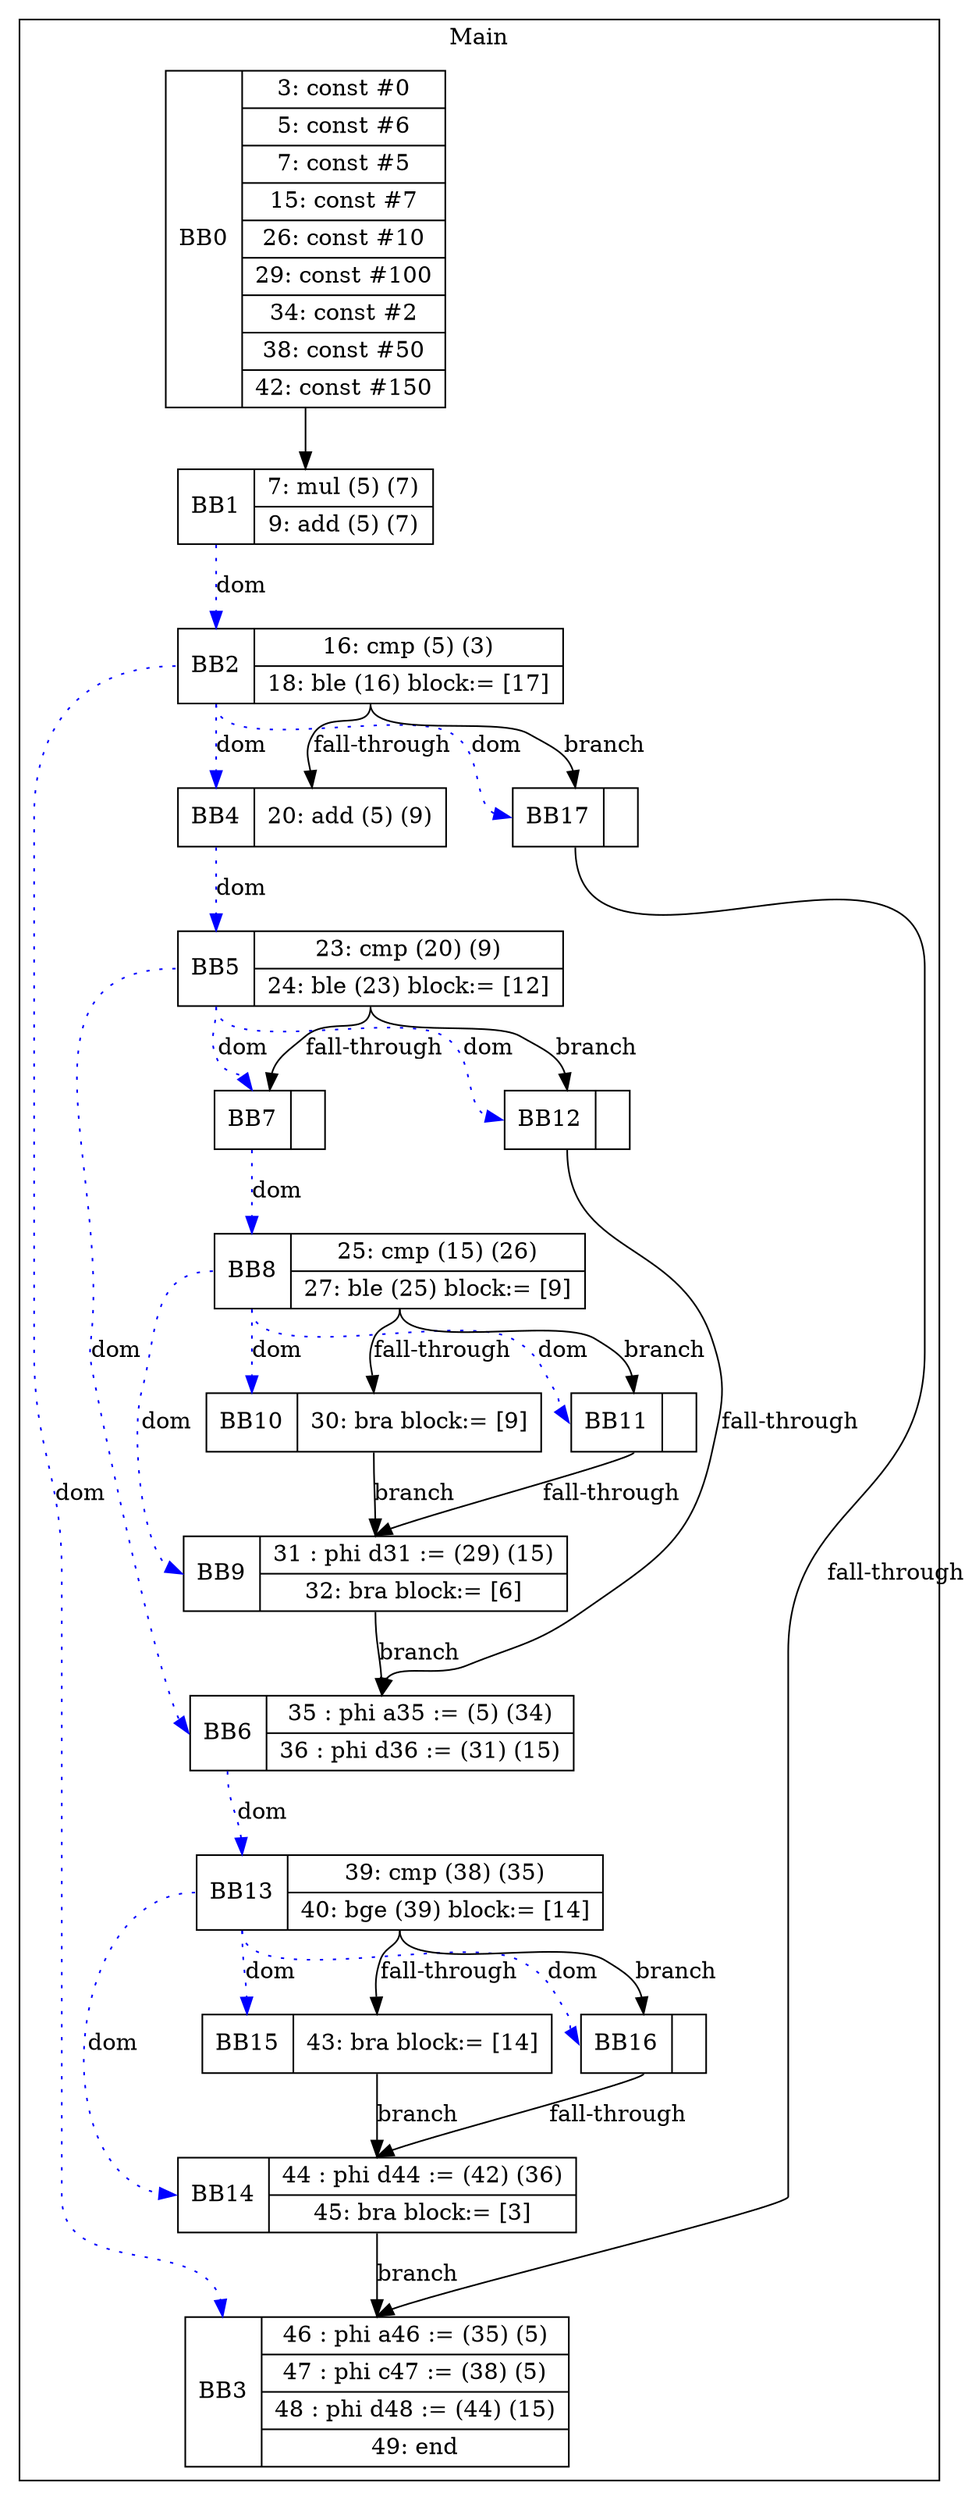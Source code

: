 digraph G {
node [shape=record];
subgraph cluster_main{
label = "Main";
BB0 [shape=record, label="<b>BB0|{3: const #0|5: const #6|7: const #5|15: const #7|26: const #10|29: const #100|34: const #2|38: const #50|42: const #150}"];
BB1 [shape=record, label="<b>BB1|{7: mul (5) (7)|9: add (5) (7)}"];
BB2 [shape=record, label="<b>BB2|{16: cmp (5) (3)|18: ble (16) block:= [17]}"];
BB3 [shape=record, label="<b>BB3|{46 : phi a46 := (35) (5)|47 : phi c47 := (38) (5)|48 : phi d48 := (44) (15)|49: end}"];
BB4 [shape=record, label="<b>BB4|{20: add (5) (9)}"];
BB5 [shape=record, label="<b>BB5|{23: cmp (20) (9)|24: ble (23) block:= [12]}"];
BB6 [shape=record, label="<b>BB6|{35 : phi a35 := (5) (34)|36 : phi d36 := (31) (15)}"];
BB7 [shape=record, label="<b>BB7|}"];
BB8 [shape=record, label="<b>BB8|{25: cmp (15) (26)|27: ble (25) block:= [9]}"];
BB9 [shape=record, label="<b>BB9|{31 : phi d31 := (29) (15)|32: bra block:= [6]}"];
BB10 [shape=record, label="<b>BB10|{30: bra block:= [9]}"];
BB11 [shape=record, label="<b>BB11|}"];
BB12 [shape=record, label="<b>BB12|}"];
BB13 [shape=record, label="<b>BB13|{39: cmp (38) (35)|40: bge (39) block:= [14]}"];
BB14 [shape=record, label="<b>BB14|{44 : phi d44 := (42) (36)|45: bra block:= [3]}"];
BB15 [shape=record, label="<b>BB15|{43: bra block:= [14]}"];
BB16 [shape=record, label="<b>BB16|}"];
BB17 [shape=record, label="<b>BB17|}"];
}
BB0:s -> BB1:n ;
BB13:b -> BB14:b [color=blue, style=dotted, label="dom"];
BB2:b -> BB4:b [color=blue, style=dotted, label="dom"];
BB1:b -> BB2:b [color=blue, style=dotted, label="dom"];
BB2:b -> BB17:b [color=blue, style=dotted, label="dom"];
BB8:b -> BB10:b [color=blue, style=dotted, label="dom"];
BB13:b -> BB16:b [color=blue, style=dotted, label="dom"];
BB5:b -> BB7:b [color=blue, style=dotted, label="dom"];
BB2:b -> BB3:b [color=blue, style=dotted, label="dom"];
BB4:b -> BB5:b [color=blue, style=dotted, label="dom"];
BB8:b -> BB9:b [color=blue, style=dotted, label="dom"];
BB6:b -> BB13:b [color=blue, style=dotted, label="dom"];
BB5:b -> BB6:b [color=blue, style=dotted, label="dom"];
BB8:b -> BB11:b [color=blue, style=dotted, label="dom"];
BB13:b -> BB15:b [color=blue, style=dotted, label="dom"];
BB5:b -> BB12:b [color=blue, style=dotted, label="dom"];
BB7:b -> BB8:b [color=blue, style=dotted, label="dom"];
BB2:s -> BB17:n [label="branch"];
BB15:s -> BB14:n [label="branch"];
BB9:s -> BB6:n [label="branch"];
BB13:s -> BB16:n [label="branch"];
BB14:s -> BB3:n [label="branch"];
BB10:s -> BB9:n [label="branch"];
BB5:s -> BB12:n [label="branch"];
BB8:s -> BB11:n [label="branch"];
BB2:s -> BB4:n [label="fall-through"];
BB8:s -> BB10:n [label="fall-through"];
BB17:s -> BB3:n [label="fall-through"];
BB5:s -> BB7:n [label="fall-through"];
BB11:s -> BB9:n [label="fall-through"];
BB16:s -> BB14:n [label="fall-through"];
BB12:s -> BB6:n [label="fall-through"];
BB13:s -> BB15:n [label="fall-through"];
}
